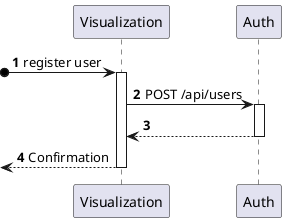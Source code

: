@startuml ProcessView

autonumber
participant Visualization
participant Auth

?o-> Visualization: register user
activate Visualization

Visualization->Auth: POST /api/users
activate Auth

Auth-->Visualization
deactivate Auth

<--Visualization: Confirmation

deactivate Visualization

@enduml
